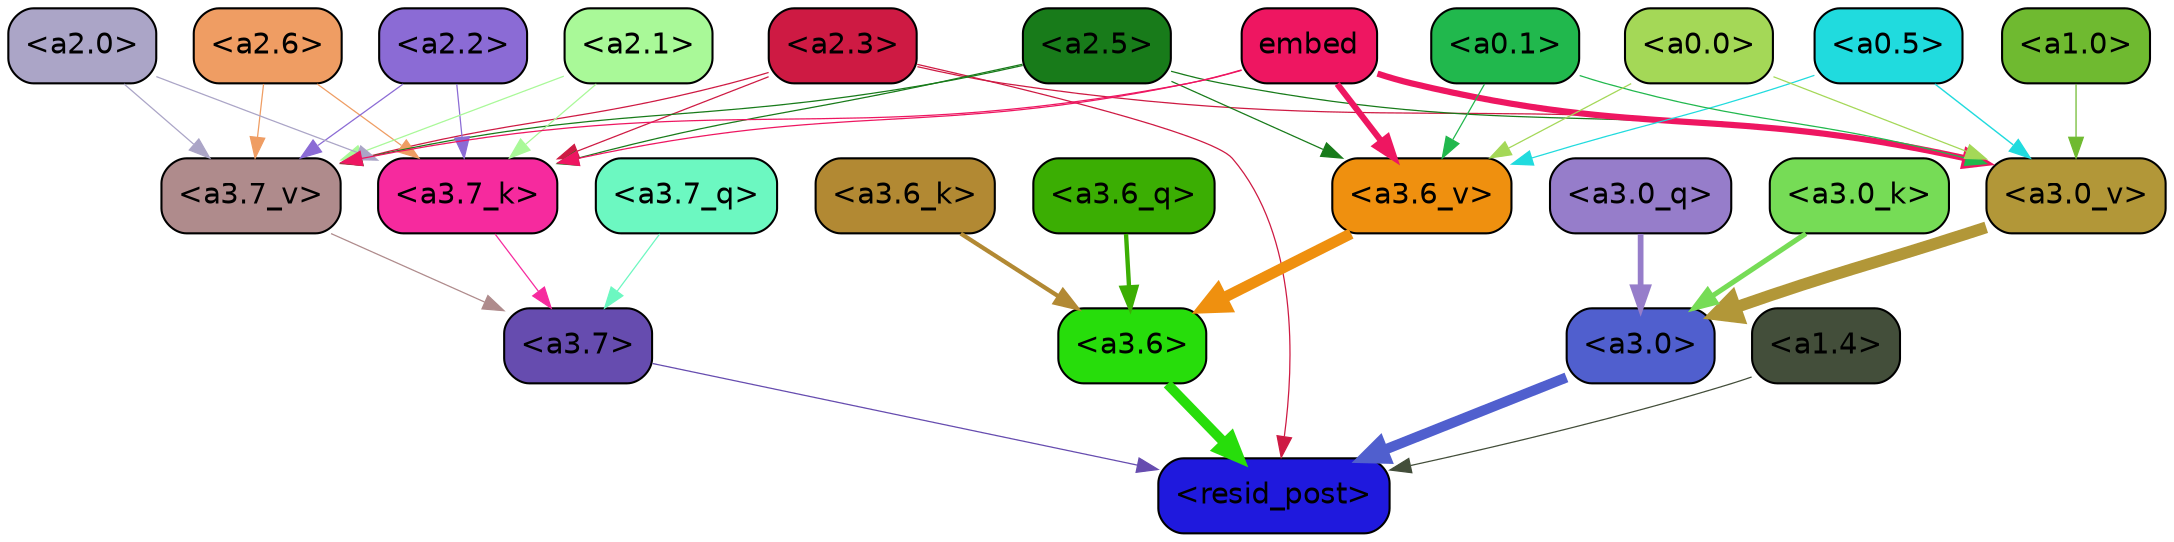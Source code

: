 strict digraph "" {
	graph [bgcolor=transparent,
		layout=dot,
		overlap=false,
		splines=true
	];
	"<a3.7>"	[color=black,
		fillcolor="#664caf",
		fontname=Helvetica,
		shape=box,
		style="filled, rounded"];
	"<resid_post>"	[color=black,
		fillcolor="#1f19dd",
		fontname=Helvetica,
		shape=box,
		style="filled, rounded"];
	"<a3.7>" -> "<resid_post>"	[color="#664caf",
		penwidth=0.6];
	"<a3.6>"	[color=black,
		fillcolor="#27dd0b",
		fontname=Helvetica,
		shape=box,
		style="filled, rounded"];
	"<a3.6>" -> "<resid_post>"	[color="#27dd0b",
		penwidth=4.751612067222595];
	"<a3.0>"	[color=black,
		fillcolor="#505fce",
		fontname=Helvetica,
		shape=box,
		style="filled, rounded"];
	"<a3.0>" -> "<resid_post>"	[color="#505fce",
		penwidth=4.884142994880676];
	"<a2.3>"	[color=black,
		fillcolor="#ce1a43",
		fontname=Helvetica,
		shape=box,
		style="filled, rounded"];
	"<a2.3>" -> "<resid_post>"	[color="#ce1a43",
		penwidth=0.6];
	"<a3.7_k>"	[color=black,
		fillcolor="#f62a9e",
		fontname=Helvetica,
		shape=box,
		style="filled, rounded"];
	"<a2.3>" -> "<a3.7_k>"	[color="#ce1a43",
		penwidth=0.6];
	"<a3.7_v>"	[color=black,
		fillcolor="#af8b8c",
		fontname=Helvetica,
		shape=box,
		style="filled, rounded"];
	"<a2.3>" -> "<a3.7_v>"	[color="#ce1a43",
		penwidth=0.6];
	"<a3.0_v>"	[color=black,
		fillcolor="#b29738",
		fontname=Helvetica,
		shape=box,
		style="filled, rounded"];
	"<a2.3>" -> "<a3.0_v>"	[color="#ce1a43",
		penwidth=0.6];
	"<a1.4>"	[color=black,
		fillcolor="#434e3a",
		fontname=Helvetica,
		shape=box,
		style="filled, rounded"];
	"<a1.4>" -> "<resid_post>"	[color="#434e3a",
		penwidth=0.6];
	"<a3.7_q>"	[color=black,
		fillcolor="#6cf8c1",
		fontname=Helvetica,
		shape=box,
		style="filled, rounded"];
	"<a3.7_q>" -> "<a3.7>"	[color="#6cf8c1",
		penwidth=0.6];
	"<a3.6_q>"	[color=black,
		fillcolor="#3bae03",
		fontname=Helvetica,
		shape=box,
		style="filled, rounded"];
	"<a3.6_q>" -> "<a3.6>"	[color="#3bae03",
		penwidth=2.091020345687866];
	"<a3.0_q>"	[color=black,
		fillcolor="#967dca",
		fontname=Helvetica,
		shape=box,
		style="filled, rounded"];
	"<a3.0_q>" -> "<a3.0>"	[color="#967dca",
		penwidth=2.7421876192092896];
	"<a3.7_k>" -> "<a3.7>"	[color="#f62a9e",
		penwidth=0.6];
	"<a3.6_k>"	[color=black,
		fillcolor="#b28933",
		fontname=Helvetica,
		shape=box,
		style="filled, rounded"];
	"<a3.6_k>" -> "<a3.6>"	[color="#b28933",
		penwidth=2.048597991466522];
	"<a3.0_k>"	[color=black,
		fillcolor="#76dc56",
		fontname=Helvetica,
		shape=box,
		style="filled, rounded"];
	"<a3.0_k>" -> "<a3.0>"	[color="#76dc56",
		penwidth=2.476402521133423];
	"<a3.7_v>" -> "<a3.7>"	[color="#af8b8c",
		penwidth=0.6];
	"<a3.6_v>"	[color=black,
		fillcolor="#ef900f",
		fontname=Helvetica,
		shape=box,
		style="filled, rounded"];
	"<a3.6_v>" -> "<a3.6>"	[color="#ef900f",
		penwidth=5.2550448179244995];
	"<a3.0_v>" -> "<a3.0>"	[color="#b29738",
		penwidth=5.652270674705505];
	"<a2.6>"	[color=black,
		fillcolor="#ef9d63",
		fontname=Helvetica,
		shape=box,
		style="filled, rounded"];
	"<a2.6>" -> "<a3.7_k>"	[color="#ef9d63",
		penwidth=0.6];
	"<a2.6>" -> "<a3.7_v>"	[color="#ef9d63",
		penwidth=0.6];
	"<a2.5>"	[color=black,
		fillcolor="#187b1a",
		fontname=Helvetica,
		shape=box,
		style="filled, rounded"];
	"<a2.5>" -> "<a3.7_k>"	[color="#187b1a",
		penwidth=0.6];
	"<a2.5>" -> "<a3.7_v>"	[color="#187b1a",
		penwidth=0.6];
	"<a2.5>" -> "<a3.6_v>"	[color="#187b1a",
		penwidth=0.6];
	"<a2.5>" -> "<a3.0_v>"	[color="#187b1a",
		penwidth=0.6];
	"<a2.2>"	[color=black,
		fillcolor="#8b6bd5",
		fontname=Helvetica,
		shape=box,
		style="filled, rounded"];
	"<a2.2>" -> "<a3.7_k>"	[color="#8b6bd5",
		penwidth=0.6];
	"<a2.2>" -> "<a3.7_v>"	[color="#8b6bd5",
		penwidth=0.6];
	"<a2.1>"	[color=black,
		fillcolor="#a9f998",
		fontname=Helvetica,
		shape=box,
		style="filled, rounded"];
	"<a2.1>" -> "<a3.7_k>"	[color="#a9f998",
		penwidth=0.6];
	"<a2.1>" -> "<a3.7_v>"	[color="#a9f998",
		penwidth=0.6];
	"<a2.0>"	[color=black,
		fillcolor="#aba5c7",
		fontname=Helvetica,
		shape=box,
		style="filled, rounded"];
	"<a2.0>" -> "<a3.7_k>"	[color="#aba5c7",
		penwidth=0.6];
	"<a2.0>" -> "<a3.7_v>"	[color="#aba5c7",
		penwidth=0.6];
	embed	[color=black,
		fillcolor="#ee1661",
		fontname=Helvetica,
		shape=box,
		style="filled, rounded"];
	embed -> "<a3.7_k>"	[color="#ee1661",
		penwidth=0.6];
	embed -> "<a3.7_v>"	[color="#ee1661",
		penwidth=0.6];
	embed -> "<a3.6_v>"	[color="#ee1661",
		penwidth=2.9582033157348633];
	embed -> "<a3.0_v>"	[color="#ee1661",
		penwidth=2.972973108291626];
	"<a0.5>"	[color=black,
		fillcolor="#20dbde",
		fontname=Helvetica,
		shape=box,
		style="filled, rounded"];
	"<a0.5>" -> "<a3.6_v>"	[color="#20dbde",
		penwidth=0.6];
	"<a0.5>" -> "<a3.0_v>"	[color="#20dbde",
		penwidth=0.6790935099124908];
	"<a0.1>"	[color=black,
		fillcolor="#21b84d",
		fontname=Helvetica,
		shape=box,
		style="filled, rounded"];
	"<a0.1>" -> "<a3.6_v>"	[color="#21b84d",
		penwidth=0.6];
	"<a0.1>" -> "<a3.0_v>"	[color="#21b84d",
		penwidth=0.6];
	"<a0.0>"	[color=black,
		fillcolor="#a4d857",
		fontname=Helvetica,
		shape=box,
		style="filled, rounded"];
	"<a0.0>" -> "<a3.6_v>"	[color="#a4d857",
		penwidth=0.6];
	"<a0.0>" -> "<a3.0_v>"	[color="#a4d857",
		penwidth=0.6];
	"<a1.0>"	[color=black,
		fillcolor="#6fba30",
		fontname=Helvetica,
		shape=box,
		style="filled, rounded"];
	"<a1.0>" -> "<a3.0_v>"	[color="#6fba30",
		penwidth=0.6];
}
